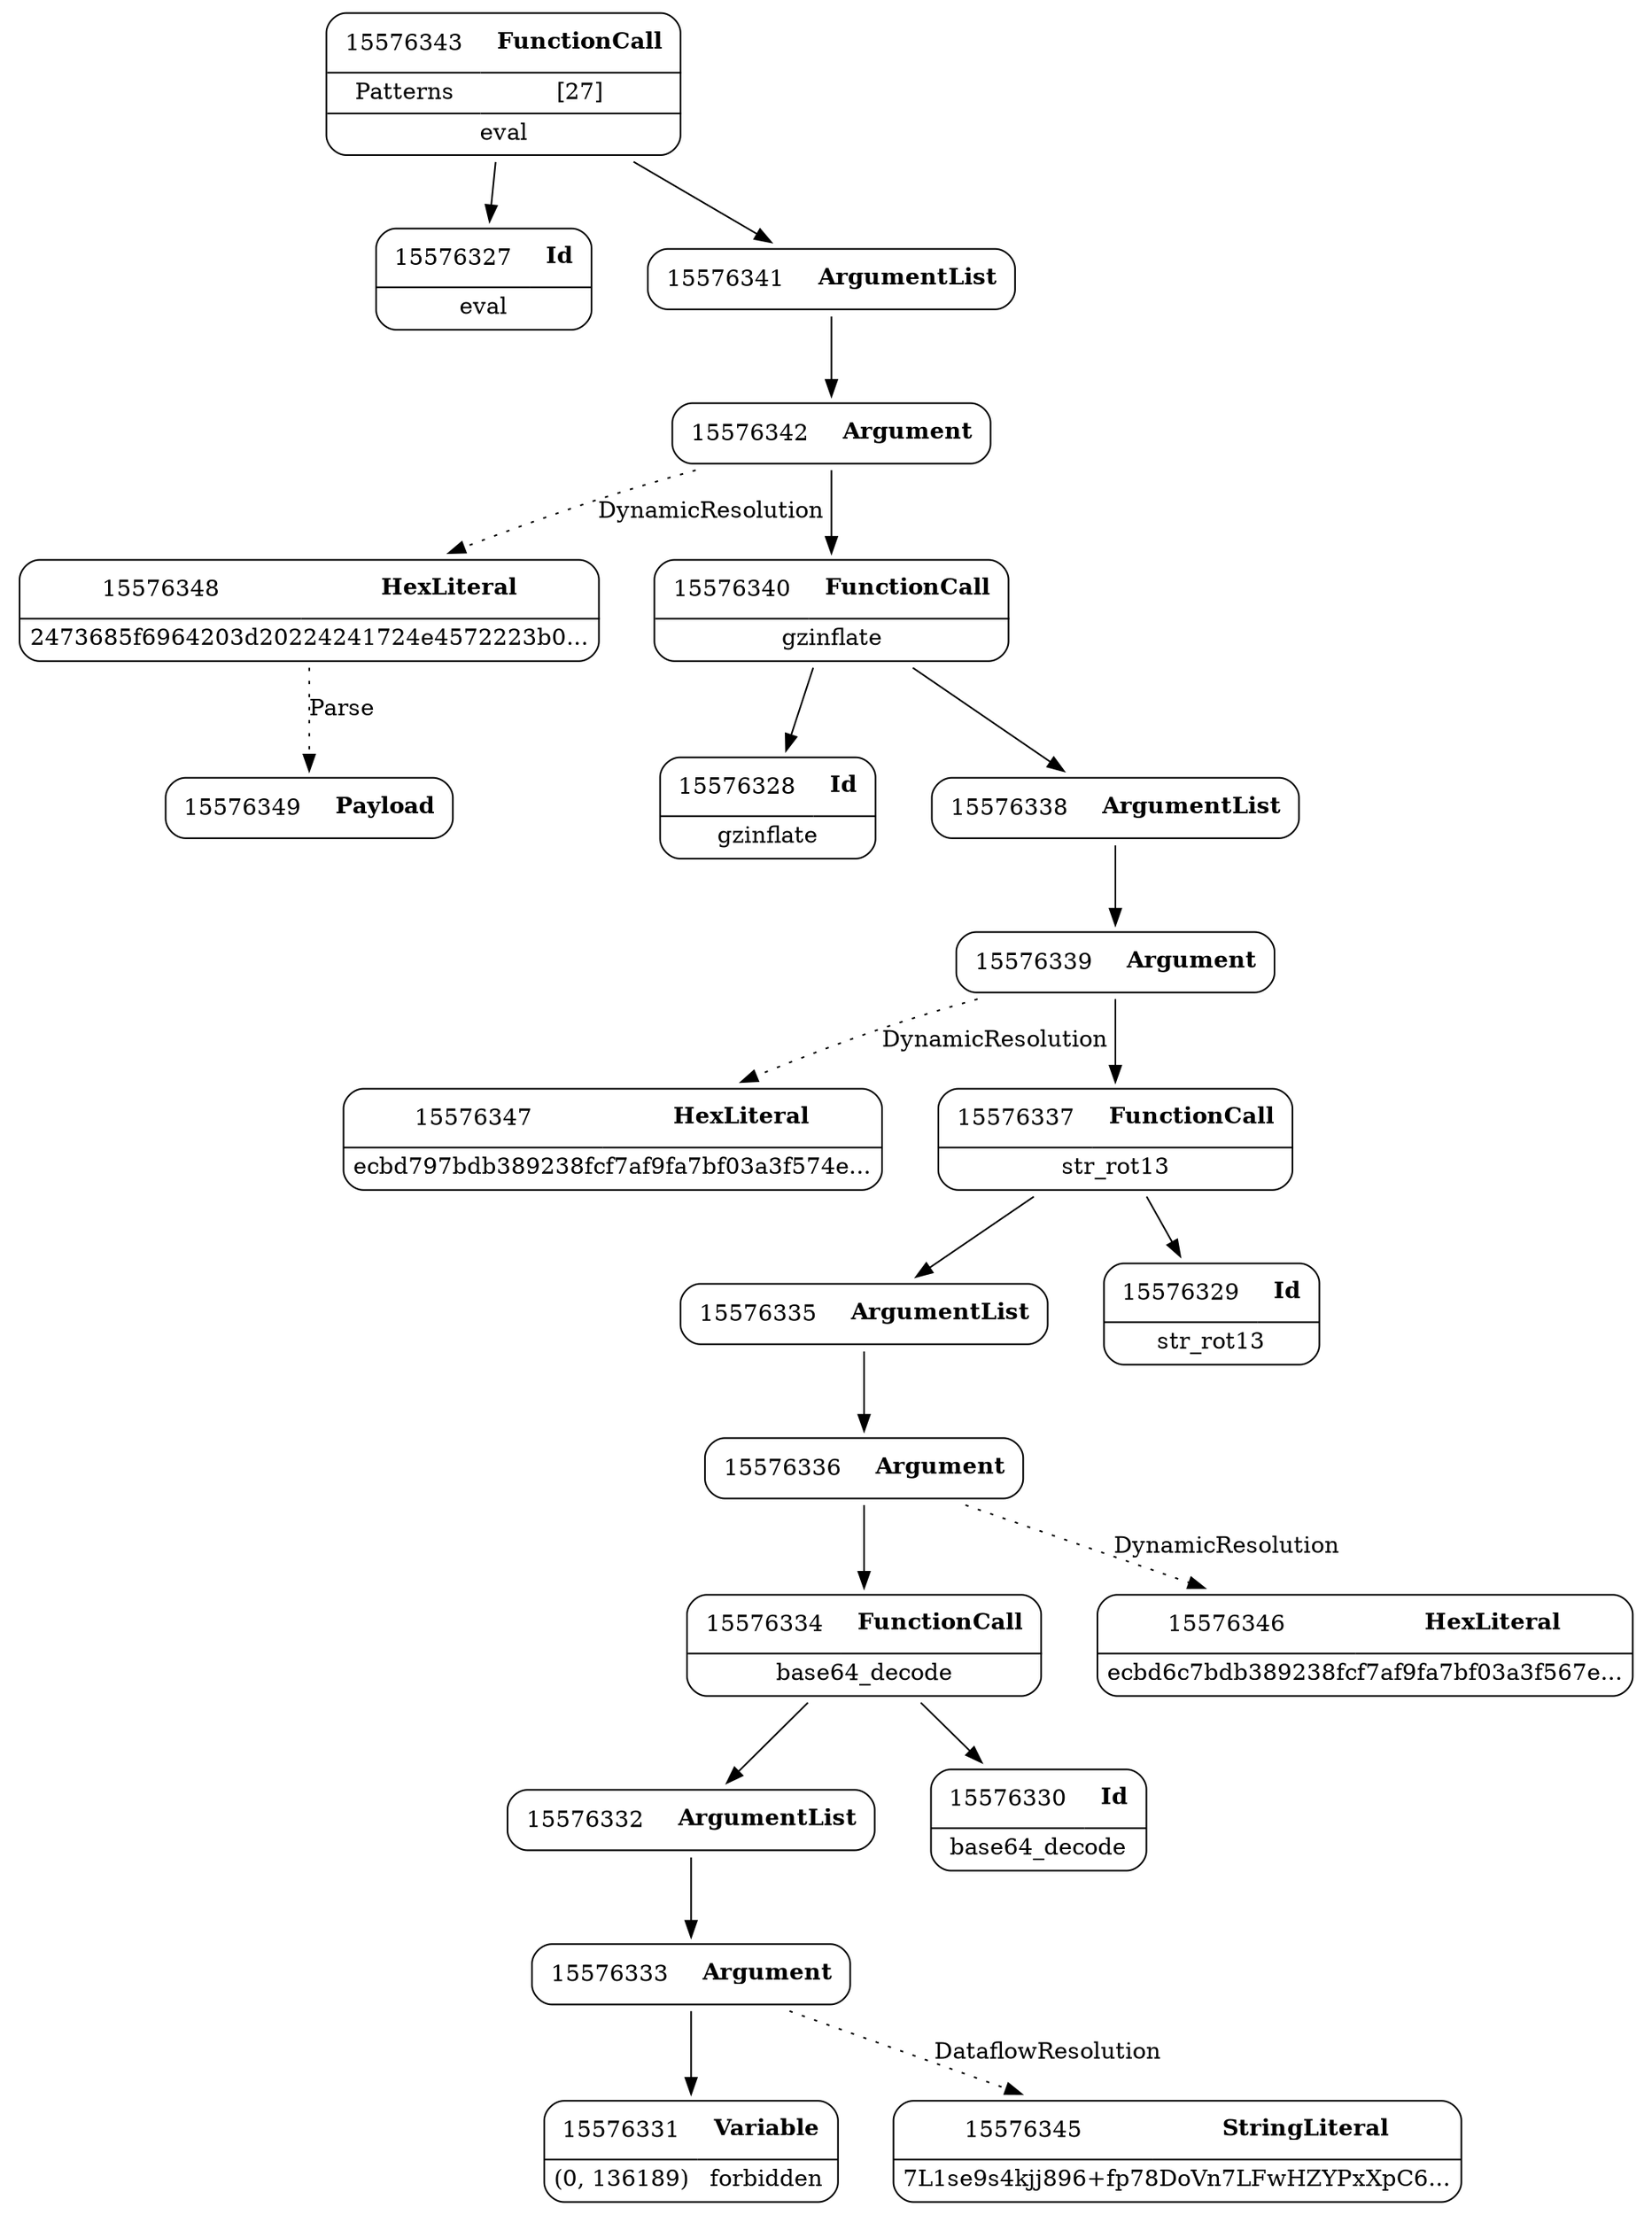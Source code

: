 digraph ast {
node [shape=none];
15576333 [label=<<TABLE border='1' cellspacing='0' cellpadding='10' style='rounded' ><TR><TD border='0'>15576333</TD><TD border='0'><B>Argument</B></TD></TR></TABLE>>];
15576333 -> 15576331 [weight=2];
15576333 -> 15576345 [style=dotted,label=DataflowResolution];
15576332 [label=<<TABLE border='1' cellspacing='0' cellpadding='10' style='rounded' ><TR><TD border='0'>15576332</TD><TD border='0'><B>ArgumentList</B></TD></TR></TABLE>>];
15576332 -> 15576333 [weight=2];
15576335 [label=<<TABLE border='1' cellspacing='0' cellpadding='10' style='rounded' ><TR><TD border='0'>15576335</TD><TD border='0'><B>ArgumentList</B></TD></TR></TABLE>>];
15576335 -> 15576336 [weight=2];
15576334 [label=<<TABLE border='1' cellspacing='0' cellpadding='10' style='rounded' ><TR><TD border='0'>15576334</TD><TD border='0'><B>FunctionCall</B></TD></TR><HR/><TR><TD border='0' cellpadding='5' colspan='2'>base64_decode</TD></TR></TABLE>>];
15576334 -> 15576330 [weight=2];
15576334 -> 15576332 [weight=2];
15576329 [label=<<TABLE border='1' cellspacing='0' cellpadding='10' style='rounded' ><TR><TD border='0'>15576329</TD><TD border='0'><B>Id</B></TD></TR><HR/><TR><TD border='0' cellpadding='5' colspan='2'>str_rot13</TD></TR></TABLE>>];
15576328 [label=<<TABLE border='1' cellspacing='0' cellpadding='10' style='rounded' ><TR><TD border='0'>15576328</TD><TD border='0'><B>Id</B></TD></TR><HR/><TR><TD border='0' cellpadding='5' colspan='2'>gzinflate</TD></TR></TABLE>>];
15576331 [label=<<TABLE border='1' cellspacing='0' cellpadding='10' style='rounded' ><TR><TD border='0'>15576331</TD><TD border='0'><B>Variable</B></TD></TR><HR/><TR><TD border='0' cellpadding='5'>(0, 136189)</TD><TD border='0' cellpadding='5'>forbidden</TD></TR></TABLE>>];
15576330 [label=<<TABLE border='1' cellspacing='0' cellpadding='10' style='rounded' ><TR><TD border='0'>15576330</TD><TD border='0'><B>Id</B></TD></TR><HR/><TR><TD border='0' cellpadding='5' colspan='2'>base64_decode</TD></TR></TABLE>>];
15576327 [label=<<TABLE border='1' cellspacing='0' cellpadding='10' style='rounded' ><TR><TD border='0'>15576327</TD><TD border='0'><B>Id</B></TD></TR><HR/><TR><TD border='0' cellpadding='5' colspan='2'>eval</TD></TR></TABLE>>];
15576349 [label=<<TABLE border='1' cellspacing='0' cellpadding='10' style='rounded' ><TR><TD border='0'>15576349</TD><TD border='0'><B>Payload</B></TD></TR></TABLE>>];
15576348 [label=<<TABLE border='1' cellspacing='0' cellpadding='10' style='rounded' ><TR><TD border='0'>15576348</TD><TD border='0'><B>HexLiteral</B></TD></TR><HR/><TR><TD border='0' cellpadding='5' colspan='2'>2473685f6964203d20224241724e4572223b0...</TD></TR></TABLE>>];
15576348 -> 15576349 [style=dotted,label=Parse];
15576345 [label=<<TABLE border='1' cellspacing='0' cellpadding='10' style='rounded' ><TR><TD border='0'>15576345</TD><TD border='0'><B>StringLiteral</B></TD></TR><HR/><TR><TD border='0' cellpadding='5' colspan='2'>7L1se9s4kjj896+fp78DoVn7LFwHZYPxXpC6...</TD></TR></TABLE>>];
15576347 [label=<<TABLE border='1' cellspacing='0' cellpadding='10' style='rounded' ><TR><TD border='0'>15576347</TD><TD border='0'><B>HexLiteral</B></TD></TR><HR/><TR><TD border='0' cellpadding='5' colspan='2'>ecbd797bdb389238fcf7af9fa7bf03a3f574e...</TD></TR></TABLE>>];
15576346 [label=<<TABLE border='1' cellspacing='0' cellpadding='10' style='rounded' ><TR><TD border='0'>15576346</TD><TD border='0'><B>HexLiteral</B></TD></TR><HR/><TR><TD border='0' cellpadding='5' colspan='2'>ecbd6c7bdb389238fcf7af9fa7bf03a3f567e...</TD></TR></TABLE>>];
15576341 [label=<<TABLE border='1' cellspacing='0' cellpadding='10' style='rounded' ><TR><TD border='0'>15576341</TD><TD border='0'><B>ArgumentList</B></TD></TR></TABLE>>];
15576341 -> 15576342 [weight=2];
15576340 [label=<<TABLE border='1' cellspacing='0' cellpadding='10' style='rounded' ><TR><TD border='0'>15576340</TD><TD border='0'><B>FunctionCall</B></TD></TR><HR/><TR><TD border='0' cellpadding='5' colspan='2'>gzinflate</TD></TR></TABLE>>];
15576340 -> 15576328 [weight=2];
15576340 -> 15576338 [weight=2];
15576343 [label=<<TABLE border='1' cellspacing='0' cellpadding='10' style='rounded' ><TR><TD border='0'>15576343</TD><TD border='0'><B>FunctionCall</B></TD></TR><HR/><TR><TD border='0' cellpadding='5'>Patterns</TD><TD border='0' cellpadding='5'>[27]</TD></TR><HR/><TR><TD border='0' cellpadding='5' colspan='2'>eval</TD></TR></TABLE>>];
15576343 -> 15576327 [weight=2];
15576343 -> 15576341 [weight=2];
15576342 [label=<<TABLE border='1' cellspacing='0' cellpadding='10' style='rounded' ><TR><TD border='0'>15576342</TD><TD border='0'><B>Argument</B></TD></TR></TABLE>>];
15576342 -> 15576340 [weight=2];
15576342 -> 15576348 [style=dotted,label=DynamicResolution];
15576337 [label=<<TABLE border='1' cellspacing='0' cellpadding='10' style='rounded' ><TR><TD border='0'>15576337</TD><TD border='0'><B>FunctionCall</B></TD></TR><HR/><TR><TD border='0' cellpadding='5' colspan='2'>str_rot13</TD></TR></TABLE>>];
15576337 -> 15576329 [weight=2];
15576337 -> 15576335 [weight=2];
15576336 [label=<<TABLE border='1' cellspacing='0' cellpadding='10' style='rounded' ><TR><TD border='0'>15576336</TD><TD border='0'><B>Argument</B></TD></TR></TABLE>>];
15576336 -> 15576334 [weight=2];
15576336 -> 15576346 [style=dotted,label=DynamicResolution];
15576339 [label=<<TABLE border='1' cellspacing='0' cellpadding='10' style='rounded' ><TR><TD border='0'>15576339</TD><TD border='0'><B>Argument</B></TD></TR></TABLE>>];
15576339 -> 15576337 [weight=2];
15576339 -> 15576347 [style=dotted,label=DynamicResolution];
15576338 [label=<<TABLE border='1' cellspacing='0' cellpadding='10' style='rounded' ><TR><TD border='0'>15576338</TD><TD border='0'><B>ArgumentList</B></TD></TR></TABLE>>];
15576338 -> 15576339 [weight=2];
}
